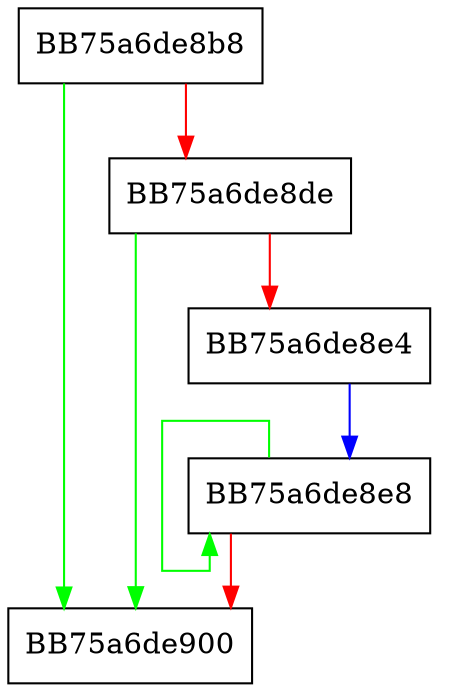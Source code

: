digraph sqlite3WhereExprListUsage {
  node [shape="box"];
  graph [splines=ortho];
  BB75a6de8b8 -> BB75a6de900 [color="green"];
  BB75a6de8b8 -> BB75a6de8de [color="red"];
  BB75a6de8de -> BB75a6de900 [color="green"];
  BB75a6de8de -> BB75a6de8e4 [color="red"];
  BB75a6de8e4 -> BB75a6de8e8 [color="blue"];
  BB75a6de8e8 -> BB75a6de8e8 [color="green"];
  BB75a6de8e8 -> BB75a6de900 [color="red"];
}